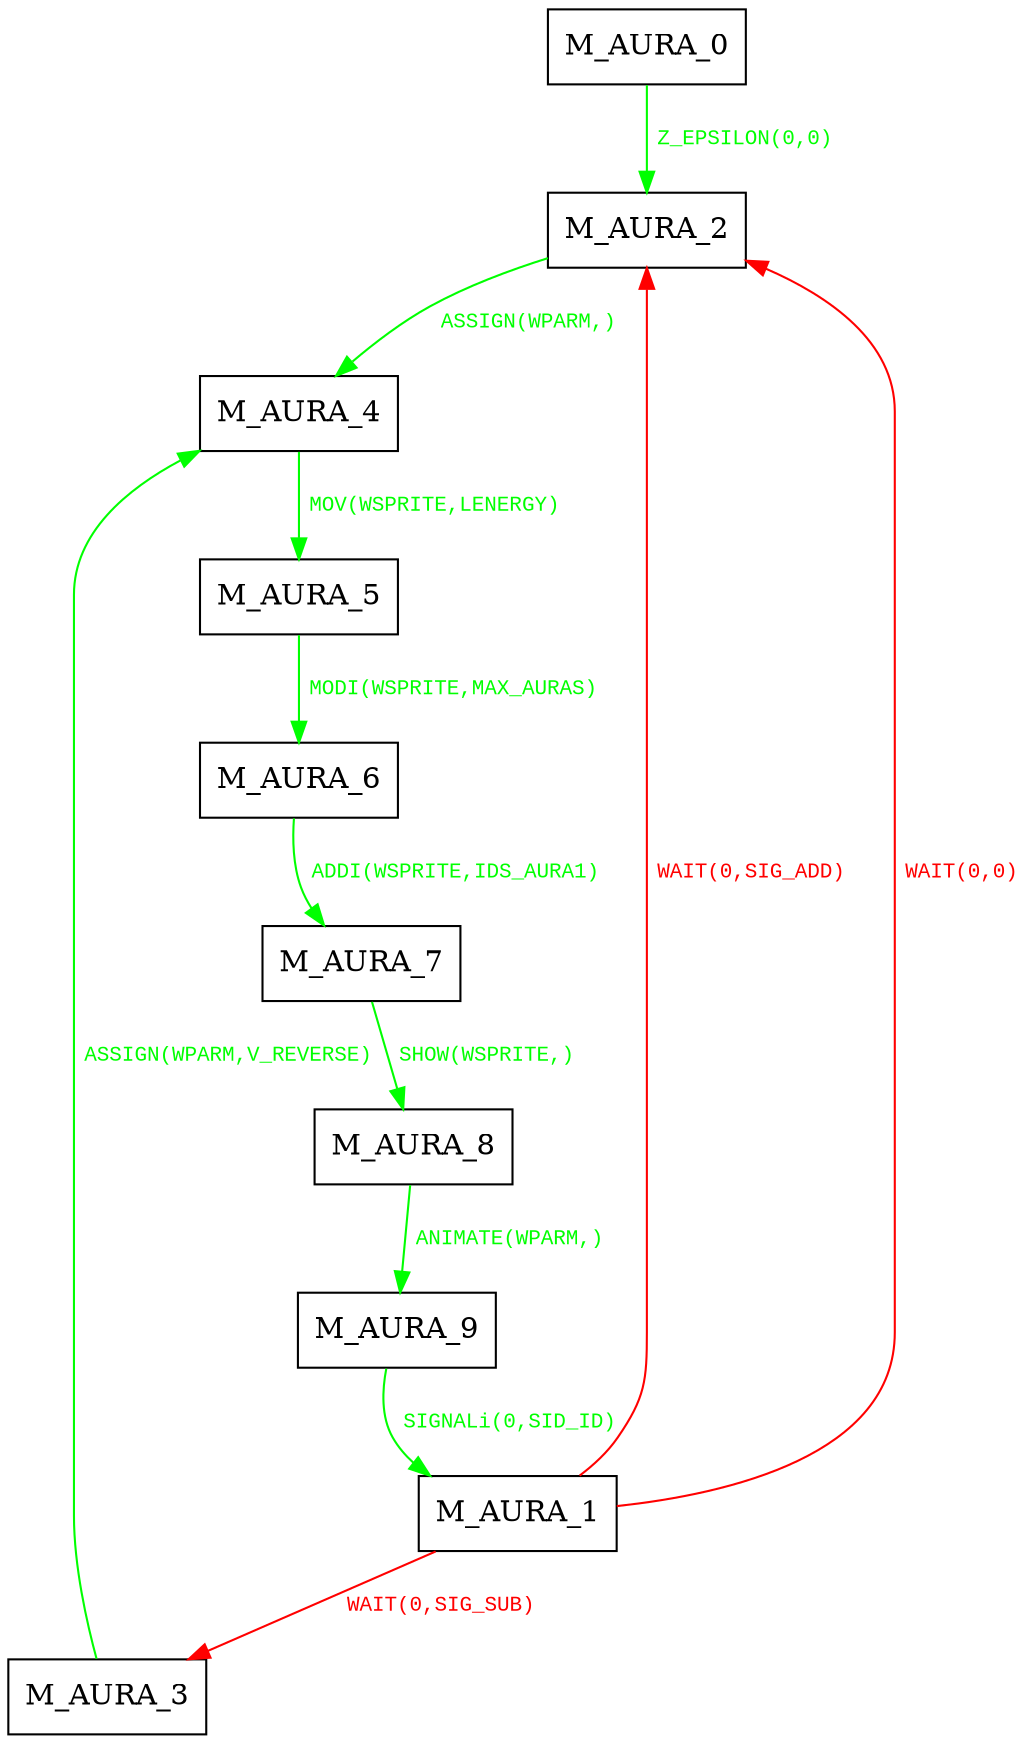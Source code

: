 digraph {
 node [shape=record];
"M_AURA_0" -> "M_AURA_2"[color=green, fontcolor=green, label=< <font face="Courier New" point-size="10">
Z_EPSILON(0,0)<br/>
</font>>];
"M_AURA_1" -> "M_AURA_2"[color=red, fontcolor=red, label=< <font face="Courier New" point-size="10">
WAIT(0,SIG_ADD)<br/>
</font>>];
"M_AURA_1" -> "M_AURA_3"[color=red, fontcolor=red, label=< <font face="Courier New" point-size="10">
WAIT(0,SIG_SUB)<br/>
</font>>];
"M_AURA_1" -> "M_AURA_2"[color=red, fontcolor=red, label=< <font face="Courier New" point-size="10">
WAIT(0,0)<br/>
</font>>];
"M_AURA_2" -> "M_AURA_4"[color=green, fontcolor=green, label=< <font face="Courier New" point-size="10">
ASSIGN(WPARM,)<br/>
</font>>];
"M_AURA_3" -> "M_AURA_4"[color=green, fontcolor=green, label=< <font face="Courier New" point-size="10">
ASSIGN(WPARM,V_REVERSE)<br/>
</font>>];
"M_AURA_4" -> "M_AURA_5"[color=green, fontcolor=green, label=< <font face="Courier New" point-size="10">
MOV(WSPRITE,LENERGY)<br/>
</font>>];
"M_AURA_5" -> "M_AURA_6"[color=green, fontcolor=green, label=< <font face="Courier New" point-size="10">
MODI(WSPRITE,MAX_AURAS)<br/>
</font>>];
"M_AURA_6" -> "M_AURA_7"[color=green, fontcolor=green, label=< <font face="Courier New" point-size="10">
ADDI(WSPRITE,IDS_AURA1)<br/>
</font>>];
"M_AURA_7" -> "M_AURA_8"[color=green, fontcolor=green, label=< <font face="Courier New" point-size="10">
SHOW(WSPRITE,)<br/>
</font>>];
"M_AURA_8" -> "M_AURA_9"[color=green, fontcolor=green, label=< <font face="Courier New" point-size="10">
ANIMATE(WPARM,)<br/>
</font>>];
"M_AURA_9" -> "M_AURA_1"[color=green, fontcolor=green, label=< <font face="Courier New" point-size="10">
SIGNALi(0,SID_ID)<br/>
</font>>];
}
